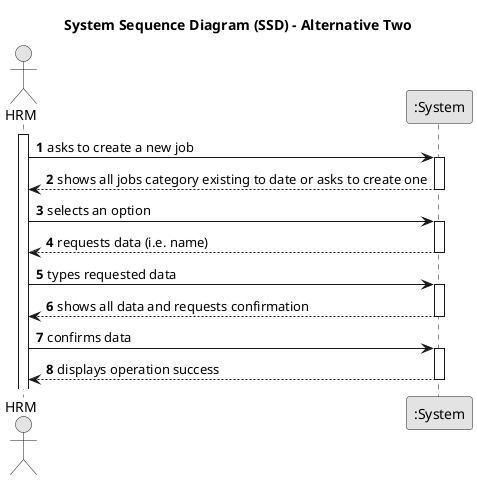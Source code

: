 @startuml
skinparam monochrome true
skinparam packageStyle rectangle
skinparam shadowing false

title System Sequence Diagram (SSD) - Alternative Two

autonumber

actor "HRM" as HRM
participant ":System" as System

activate HRM

    HRM -> System : asks to create a new job
    activate System

        System --> HRM : shows all jobs category existing to date or asks to create one
    deactivate System

    HRM -> System : selects an option
    activate System

        System --> HRM : requests data (i.e. name)
    deactivate System

    HRM -> System : types requested data
    activate System

        System --> HRM : shows all data and requests confirmation
    deactivate System

    HRM -> System : confirms data
    activate System

        System --> HRM : displays operation success
    deactivate System
@enduml